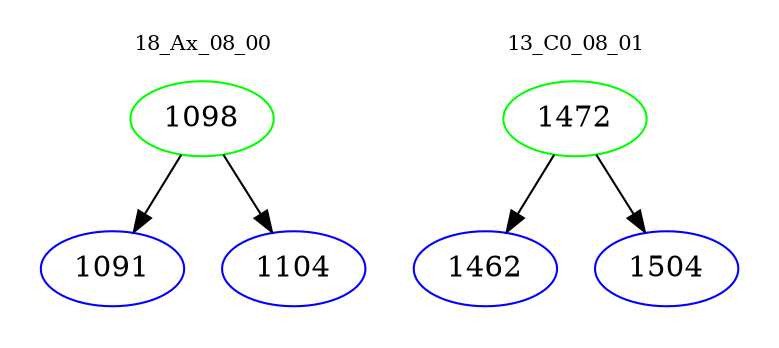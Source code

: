 digraph{
subgraph cluster_0 {
color = white
label = "18_Ax_08_00";
fontsize=10;
T0_1098 [label="1098", color="green"]
T0_1098 -> T0_1091 [color="black"]
T0_1091 [label="1091", color="blue"]
T0_1098 -> T0_1104 [color="black"]
T0_1104 [label="1104", color="blue"]
}
subgraph cluster_1 {
color = white
label = "13_C0_08_01";
fontsize=10;
T1_1472 [label="1472", color="green"]
T1_1472 -> T1_1462 [color="black"]
T1_1462 [label="1462", color="blue"]
T1_1472 -> T1_1504 [color="black"]
T1_1504 [label="1504", color="blue"]
}
}
